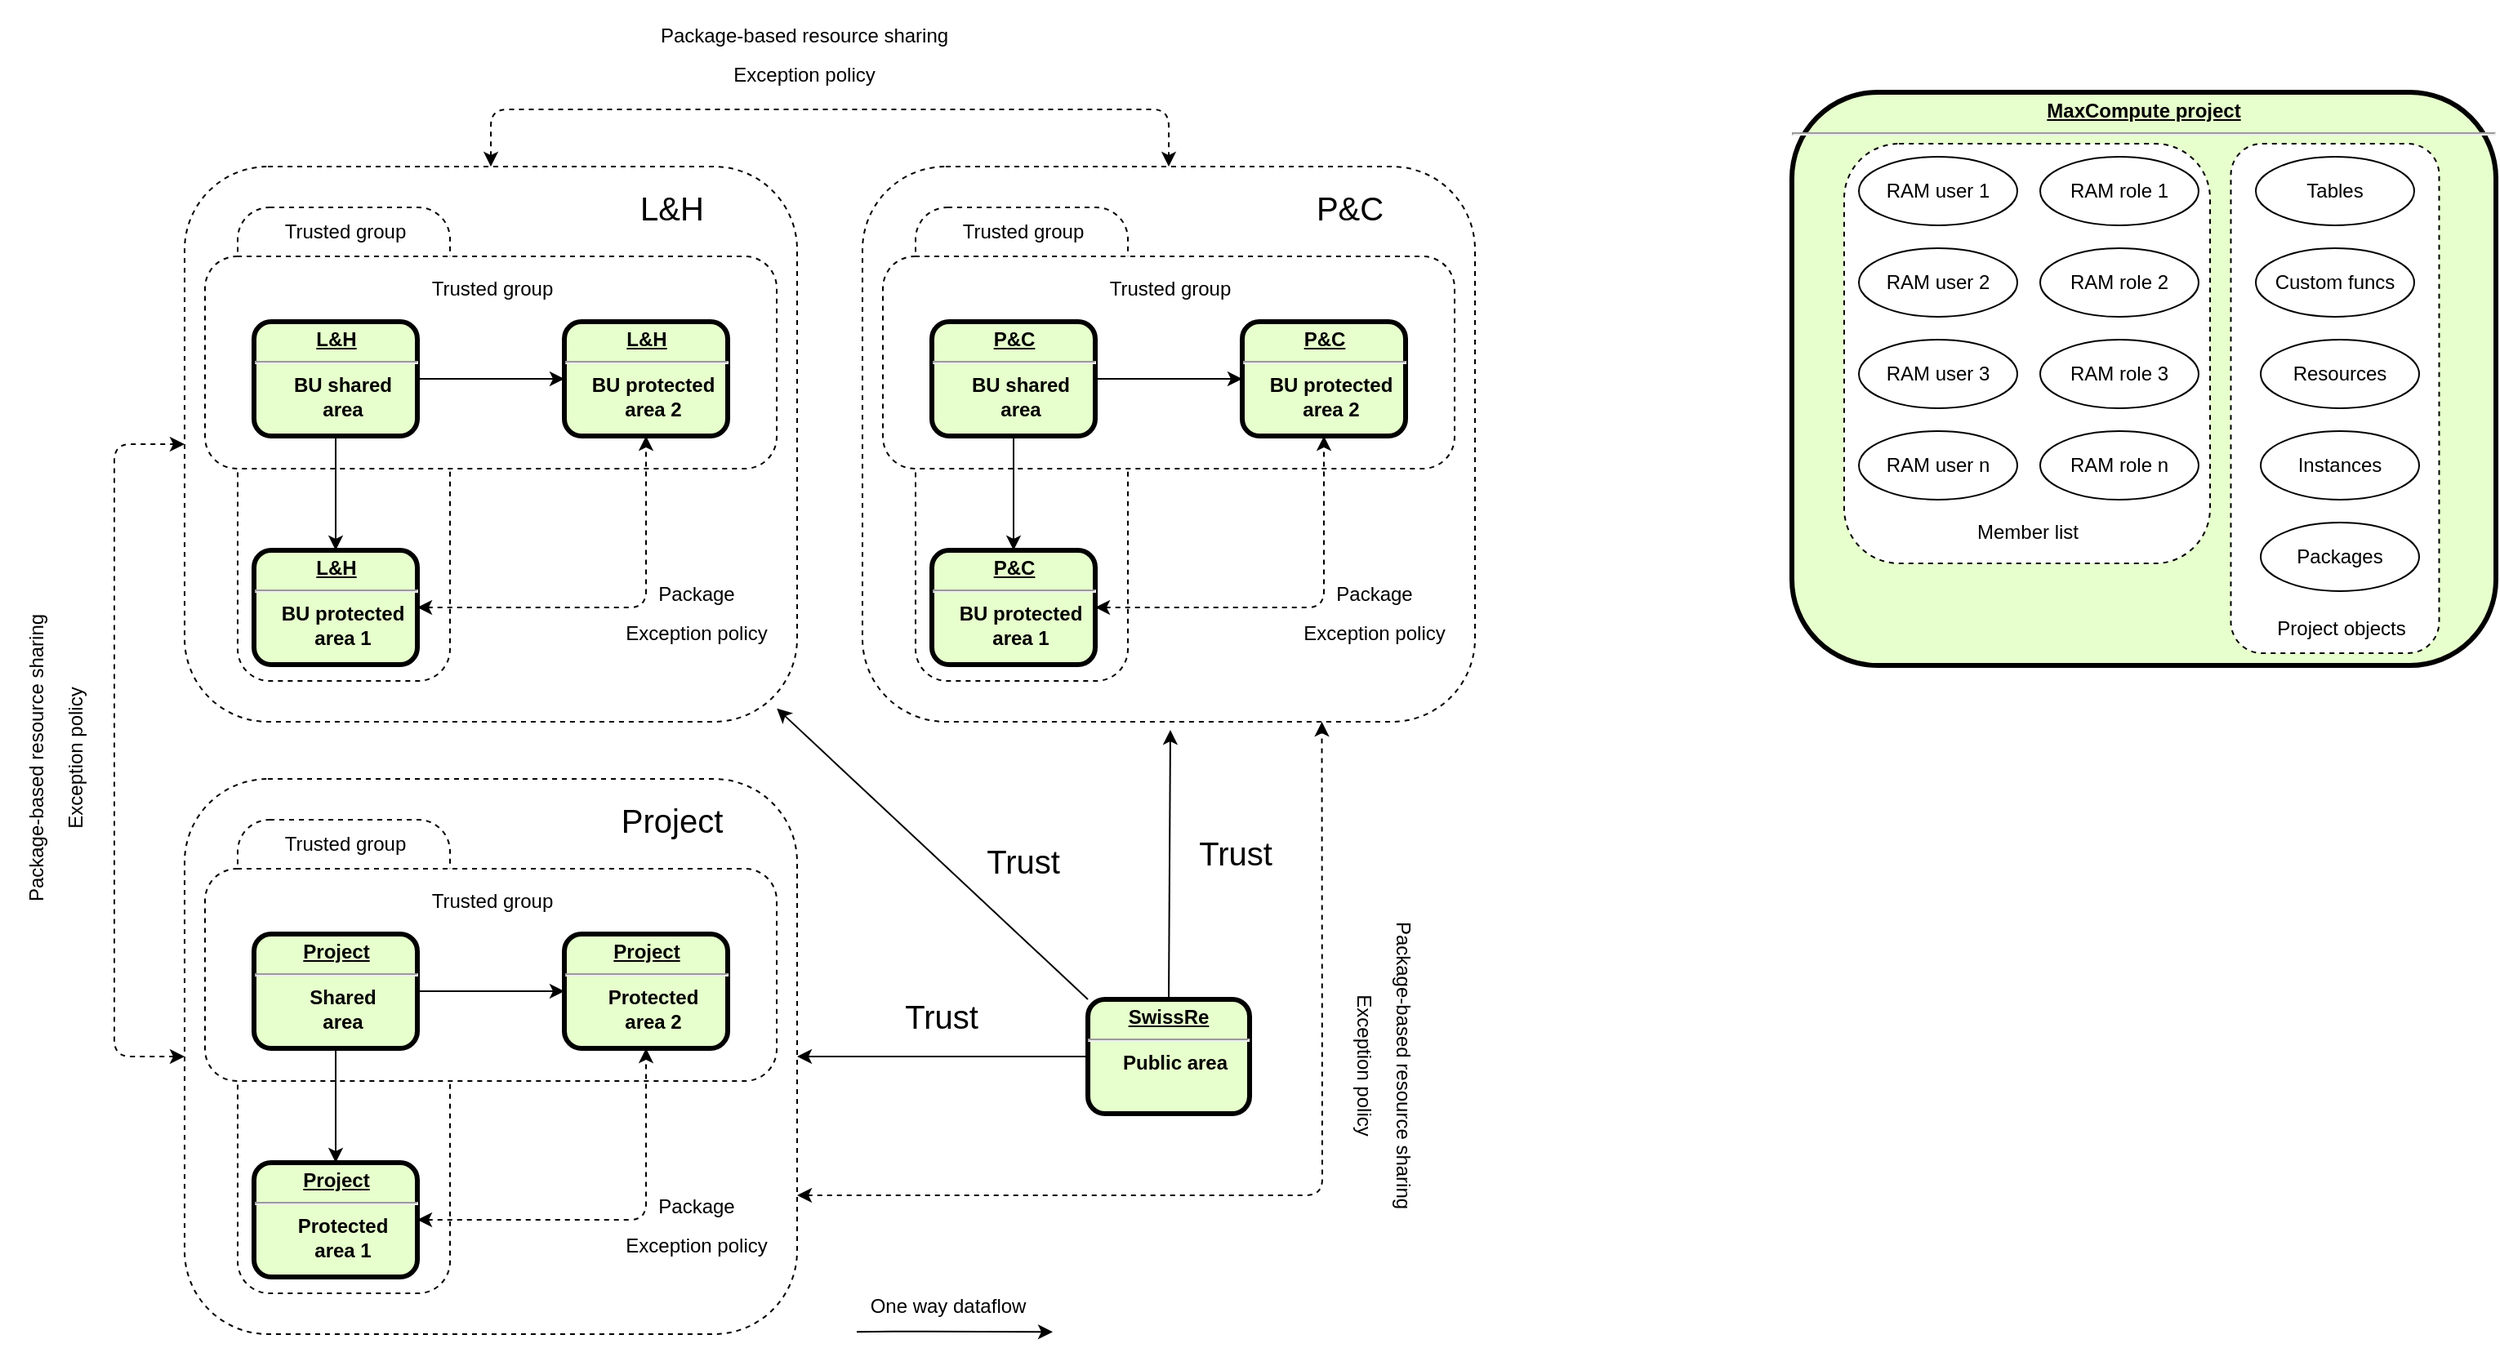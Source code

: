 <mxfile version="14.4.4" type="github">
  <diagram name="Page-1" id="c7558073-3199-34d8-9f00-42111426c3f3">
    <mxGraphModel dx="920" dy="525" grid="0" gridSize="10" guides="1" tooltips="1" connect="1" arrows="1" fold="1" page="1" pageScale="1" pageWidth="826" pageHeight="1169" background="#ffffff" math="0" shadow="0">
      <root>
        <mxCell id="0" />
        <mxCell id="1" parent="0" />
        <mxCell id="zFzPmybtbYSCaZnyCdFx-10" value="&lt;p style=&quot;margin: 0px ; margin-top: 4px ; text-align: center ; text-decoration: underline&quot;&gt;MaxCompute project&lt;/p&gt;&lt;hr&gt;&lt;p style=&quot;margin: 0px ; margin-left: 8px&quot;&gt;&lt;br&gt;&lt;/p&gt;" style="verticalAlign=middle;align=center;overflow=fill;fontSize=12;fontFamily=Helvetica;html=1;rounded=1;fontStyle=1;strokeWidth=3;fillColor=#E6FFCC" vertex="1" parent="1">
          <mxGeometry x="1181" y="460.5" width="431" height="351" as="geometry" />
        </mxCell>
        <mxCell id="zFzPmybtbYSCaZnyCdFx-26" value="" style="rounded=1;whiteSpace=wrap;html=1;dashed=1;" vertex="1" parent="1">
          <mxGeometry x="1449.75" y="492" width="127.5" height="312" as="geometry" />
        </mxCell>
        <mxCell id="zFzPmybtbYSCaZnyCdFx-24" value="" style="rounded=1;whiteSpace=wrap;html=1;dashed=1;" vertex="1" parent="1">
          <mxGeometry x="1213" y="492" width="224" height="257" as="geometry" />
        </mxCell>
        <mxCell id="P1ETKW7xS4ezUGH-ev0N-116" value="" style="rounded=1;whiteSpace=wrap;html=1;dashed=1;" parent="1" vertex="1">
          <mxGeometry x="197" y="506" width="375" height="340" as="geometry" />
        </mxCell>
        <mxCell id="P1ETKW7xS4ezUGH-ev0N-103" value="" style="rounded=1;whiteSpace=wrap;html=1;dashed=1;" parent="1" vertex="1">
          <mxGeometry x="229.5" y="531" width="130" height="290" as="geometry" />
        </mxCell>
        <mxCell id="P1ETKW7xS4ezUGH-ev0N-111" value="" style="rounded=1;whiteSpace=wrap;html=1;dashed=1;" parent="1" vertex="1">
          <mxGeometry x="209.5" y="561" width="350" height="130" as="geometry" />
        </mxCell>
        <mxCell id="P1ETKW7xS4ezUGH-ev0N-105" value="" style="edgeStyle=orthogonalEdgeStyle;rounded=0;orthogonalLoop=1;jettySize=auto;html=1;" parent="1" source="10" target="P1ETKW7xS4ezUGH-ev0N-100" edge="1">
          <mxGeometry relative="1" as="geometry" />
        </mxCell>
        <mxCell id="P1ETKW7xS4ezUGH-ev0N-113" value="" style="edgeStyle=orthogonalEdgeStyle;rounded=0;orthogonalLoop=1;jettySize=auto;html=1;exitX=1;exitY=0.5;exitDx=0;exitDy=0;entryX=0;entryY=0.5;entryDx=0;entryDy=0;" parent="1" source="10" target="P1ETKW7xS4ezUGH-ev0N-102" edge="1">
          <mxGeometry relative="1" as="geometry" />
        </mxCell>
        <mxCell id="10" value="&lt;p style=&quot;margin: 4px 0px 0px ; text-decoration: underline&quot;&gt;&lt;strong&gt;L&amp;amp;H&lt;/strong&gt;&lt;/p&gt;&lt;hr&gt;&lt;p style=&quot;margin: 0px ; margin-left: 8px&quot;&gt;BU shared&lt;/p&gt;&lt;p style=&quot;margin: 0px ; margin-left: 8px&quot;&gt;area&lt;/p&gt;" style="verticalAlign=middle;align=center;overflow=fill;fontSize=12;fontFamily=Helvetica;html=1;rounded=1;fontStyle=1;strokeWidth=3;fillColor=#E6FFCC" parent="1" vertex="1">
          <mxGeometry x="239.5" y="601" width="100" height="70" as="geometry" />
        </mxCell>
        <mxCell id="P1ETKW7xS4ezUGH-ev0N-100" value="&lt;p style=&quot;margin: 0px ; margin-top: 4px ; text-align: center ; text-decoration: underline&quot;&gt;L&amp;amp;H&lt;/p&gt;&lt;hr&gt;&lt;p style=&quot;margin: 0px ; margin-left: 8px&quot;&gt;BU protected&lt;/p&gt;&lt;p style=&quot;margin: 0px ; margin-left: 8px&quot;&gt;area 1&lt;/p&gt;" style="verticalAlign=middle;align=center;overflow=fill;fontSize=12;fontFamily=Helvetica;html=1;rounded=1;fontStyle=1;strokeWidth=3;fillColor=#E6FFCC" parent="1" vertex="1">
          <mxGeometry x="239.5" y="741" width="100" height="70" as="geometry" />
        </mxCell>
        <mxCell id="P1ETKW7xS4ezUGH-ev0N-102" value="&lt;p style=&quot;margin: 0px ; margin-top: 4px ; text-align: center ; text-decoration: underline&quot;&gt;L&amp;amp;H&lt;/p&gt;&lt;hr&gt;&lt;p style=&quot;margin: 0px ; margin-left: 8px&quot;&gt;BU protected&lt;/p&gt;&lt;p style=&quot;margin: 0px ; margin-left: 8px&quot;&gt;area 2&lt;/p&gt;" style="verticalAlign=middle;align=center;overflow=fill;fontSize=12;fontFamily=Helvetica;html=1;rounded=1;fontStyle=1;strokeWidth=3;fillColor=#E6FFCC" parent="1" vertex="1">
          <mxGeometry x="429.5" y="601" width="100" height="70" as="geometry" />
        </mxCell>
        <mxCell id="P1ETKW7xS4ezUGH-ev0N-104" value="Trusted group" style="text;html=1;align=center;verticalAlign=middle;resizable=0;points=[];autosize=1;" parent="1" vertex="1">
          <mxGeometry x="249.5" y="536" width="90" height="20" as="geometry" />
        </mxCell>
        <mxCell id="P1ETKW7xS4ezUGH-ev0N-112" value="Trusted group" style="text;html=1;align=center;verticalAlign=middle;resizable=0;points=[];autosize=1;" parent="1" vertex="1">
          <mxGeometry x="339.5" y="571" width="90" height="20" as="geometry" />
        </mxCell>
        <mxCell id="P1ETKW7xS4ezUGH-ev0N-117" value="L&amp;amp;H" style="text;html=1;align=center;verticalAlign=middle;resizable=0;points=[];autosize=1;strokeWidth=1;fontSize=20;" parent="1" vertex="1">
          <mxGeometry x="469.5" y="516" width="50" height="30" as="geometry" />
        </mxCell>
        <mxCell id="P1ETKW7xS4ezUGH-ev0N-125" value="" style="endArrow=classic;html=1;fontSize=20;" parent="1" edge="1">
          <mxGeometry width="50" height="50" relative="1" as="geometry">
            <mxPoint x="608.5" y="1219.66" as="sourcePoint" />
            <mxPoint x="728.5" y="1219.66" as="targetPoint" />
            <Array as="points">
              <mxPoint x="640.5" y="1219.33" />
            </Array>
          </mxGeometry>
        </mxCell>
        <mxCell id="P1ETKW7xS4ezUGH-ev0N-126" value="&lt;font style=&quot;font-size: 12px&quot;&gt;One way dataflow&lt;/font&gt;" style="text;html=1;align=center;verticalAlign=middle;resizable=0;points=[];autosize=1;fontSize=20;" parent="1" vertex="1">
          <mxGeometry x="611.5" y="1184.66" width="105" height="31" as="geometry" />
        </mxCell>
        <mxCell id="P1ETKW7xS4ezUGH-ev0N-127" value="" style="rounded=1;whiteSpace=wrap;html=1;dashed=1;" parent="1" vertex="1">
          <mxGeometry x="612" y="506" width="375" height="340" as="geometry" />
        </mxCell>
        <mxCell id="P1ETKW7xS4ezUGH-ev0N-128" value="" style="rounded=1;whiteSpace=wrap;html=1;dashed=1;" parent="1" vertex="1">
          <mxGeometry x="644.5" y="531" width="130" height="290" as="geometry" />
        </mxCell>
        <mxCell id="P1ETKW7xS4ezUGH-ev0N-129" value="" style="rounded=1;whiteSpace=wrap;html=1;dashed=1;" parent="1" vertex="1">
          <mxGeometry x="624.5" y="561" width="350" height="130" as="geometry" />
        </mxCell>
        <mxCell id="P1ETKW7xS4ezUGH-ev0N-130" value="" style="edgeStyle=orthogonalEdgeStyle;rounded=0;orthogonalLoop=1;jettySize=auto;html=1;" parent="1" source="P1ETKW7xS4ezUGH-ev0N-132" target="P1ETKW7xS4ezUGH-ev0N-133" edge="1">
          <mxGeometry relative="1" as="geometry" />
        </mxCell>
        <mxCell id="P1ETKW7xS4ezUGH-ev0N-131" value="" style="edgeStyle=orthogonalEdgeStyle;rounded=0;orthogonalLoop=1;jettySize=auto;html=1;exitX=1;exitY=0.5;exitDx=0;exitDy=0;entryX=0;entryY=0.5;entryDx=0;entryDy=0;" parent="1" source="P1ETKW7xS4ezUGH-ev0N-132" target="P1ETKW7xS4ezUGH-ev0N-137" edge="1">
          <mxGeometry relative="1" as="geometry" />
        </mxCell>
        <mxCell id="P1ETKW7xS4ezUGH-ev0N-132" value="&lt;p style=&quot;margin: 4px 0px 0px ; text-decoration: underline&quot;&gt;P&amp;amp;C&lt;/p&gt;&lt;hr&gt;&lt;p style=&quot;margin: 0px ; margin-left: 8px&quot;&gt;BU shared&lt;/p&gt;&lt;p style=&quot;margin: 0px ; margin-left: 8px&quot;&gt;area&lt;/p&gt;" style="verticalAlign=middle;align=center;overflow=fill;fontSize=12;fontFamily=Helvetica;html=1;rounded=1;fontStyle=1;strokeWidth=3;fillColor=#E6FFCC" parent="1" vertex="1">
          <mxGeometry x="654.5" y="601" width="100" height="70" as="geometry" />
        </mxCell>
        <mxCell id="P1ETKW7xS4ezUGH-ev0N-133" value="&lt;p style=&quot;margin: 0px ; margin-top: 4px ; text-align: center ; text-decoration: underline&quot;&gt;P&amp;amp;C&lt;/p&gt;&lt;hr&gt;&lt;p style=&quot;margin: 0px ; margin-left: 8px&quot;&gt;BU protected&lt;/p&gt;&lt;p style=&quot;margin: 0px ; margin-left: 8px&quot;&gt;area 1&lt;/p&gt;" style="verticalAlign=middle;align=center;overflow=fill;fontSize=12;fontFamily=Helvetica;html=1;rounded=1;fontStyle=1;strokeWidth=3;fillColor=#E6FFCC" parent="1" vertex="1">
          <mxGeometry x="654.5" y="741" width="100" height="70" as="geometry" />
        </mxCell>
        <mxCell id="P1ETKW7xS4ezUGH-ev0N-137" value="&lt;p style=&quot;margin: 0px ; margin-top: 4px ; text-align: center ; text-decoration: underline&quot;&gt;P&amp;amp;C&lt;/p&gt;&lt;hr&gt;&lt;p style=&quot;margin: 0px ; margin-left: 8px&quot;&gt;BU protected&lt;/p&gt;&lt;p style=&quot;margin: 0px ; margin-left: 8px&quot;&gt;area 2&lt;/p&gt;" style="verticalAlign=middle;align=center;overflow=fill;fontSize=12;fontFamily=Helvetica;html=1;rounded=1;fontStyle=1;strokeWidth=3;fillColor=#E6FFCC" parent="1" vertex="1">
          <mxGeometry x="844.5" y="601" width="100" height="70" as="geometry" />
        </mxCell>
        <mxCell id="P1ETKW7xS4ezUGH-ev0N-138" value="Trusted group" style="text;html=1;align=center;verticalAlign=middle;resizable=0;points=[];autosize=1;" parent="1" vertex="1">
          <mxGeometry x="664.5" y="536" width="90" height="20" as="geometry" />
        </mxCell>
        <mxCell id="P1ETKW7xS4ezUGH-ev0N-139" value="Trusted group" style="text;html=1;align=center;verticalAlign=middle;resizable=0;points=[];autosize=1;" parent="1" vertex="1">
          <mxGeometry x="754.5" y="571" width="90" height="20" as="geometry" />
        </mxCell>
        <mxCell id="P1ETKW7xS4ezUGH-ev0N-140" value="P&amp;amp;C" style="text;html=1;align=center;verticalAlign=middle;resizable=0;points=[];autosize=1;strokeWidth=1;fontSize=20;" parent="1" vertex="1">
          <mxGeometry x="879.5" y="516" width="60" height="30" as="geometry" />
        </mxCell>
        <mxCell id="P1ETKW7xS4ezUGH-ev0N-142" value="" style="endArrow=classic;html=1;fontSize=20;exitX=0;exitY=0;exitDx=0;exitDy=0;entryX=0.967;entryY=0.976;entryDx=0;entryDy=0;entryPerimeter=0;" parent="1" source="P1ETKW7xS4ezUGH-ev0N-159" target="P1ETKW7xS4ezUGH-ev0N-116" edge="1">
          <mxGeometry width="50" height="50" relative="1" as="geometry">
            <mxPoint x="739.5" y="1001.0" as="sourcePoint" />
            <mxPoint x="649.5" y="931" as="targetPoint" />
          </mxGeometry>
        </mxCell>
        <mxCell id="P1ETKW7xS4ezUGH-ev0N-143" value="" style="rounded=1;whiteSpace=wrap;html=1;dashed=1;" parent="1" vertex="1">
          <mxGeometry x="197" y="881" width="375" height="340" as="geometry" />
        </mxCell>
        <mxCell id="P1ETKW7xS4ezUGH-ev0N-144" value="" style="rounded=1;whiteSpace=wrap;html=1;dashed=1;" parent="1" vertex="1">
          <mxGeometry x="229.5" y="906" width="130" height="290" as="geometry" />
        </mxCell>
        <mxCell id="P1ETKW7xS4ezUGH-ev0N-145" value="" style="rounded=1;whiteSpace=wrap;html=1;dashed=1;" parent="1" vertex="1">
          <mxGeometry x="209.5" y="936" width="350" height="130" as="geometry" />
        </mxCell>
        <mxCell id="P1ETKW7xS4ezUGH-ev0N-146" value="" style="edgeStyle=orthogonalEdgeStyle;rounded=0;orthogonalLoop=1;jettySize=auto;html=1;" parent="1" source="P1ETKW7xS4ezUGH-ev0N-148" target="P1ETKW7xS4ezUGH-ev0N-149" edge="1">
          <mxGeometry relative="1" as="geometry" />
        </mxCell>
        <mxCell id="P1ETKW7xS4ezUGH-ev0N-147" value="" style="edgeStyle=orthogonalEdgeStyle;rounded=0;orthogonalLoop=1;jettySize=auto;html=1;exitX=1;exitY=0.5;exitDx=0;exitDy=0;entryX=0;entryY=0.5;entryDx=0;entryDy=0;" parent="1" source="P1ETKW7xS4ezUGH-ev0N-148" target="P1ETKW7xS4ezUGH-ev0N-153" edge="1">
          <mxGeometry relative="1" as="geometry" />
        </mxCell>
        <mxCell id="P1ETKW7xS4ezUGH-ev0N-148" value="&lt;p style=&quot;margin: 4px 0px 0px ; text-decoration: underline&quot;&gt;Project&lt;/p&gt;&lt;hr&gt;&lt;p style=&quot;margin: 0px ; margin-left: 8px&quot;&gt;Shared&lt;/p&gt;&lt;p style=&quot;margin: 0px ; margin-left: 8px&quot;&gt;area&lt;/p&gt;" style="verticalAlign=middle;align=center;overflow=fill;fontSize=12;fontFamily=Helvetica;html=1;rounded=1;fontStyle=1;strokeWidth=3;fillColor=#E6FFCC" parent="1" vertex="1">
          <mxGeometry x="239.5" y="976" width="100" height="70" as="geometry" />
        </mxCell>
        <mxCell id="P1ETKW7xS4ezUGH-ev0N-149" value="&lt;p style=&quot;margin: 0px ; margin-top: 4px ; text-align: center ; text-decoration: underline&quot;&gt;Project&lt;/p&gt;&lt;hr&gt;&lt;p style=&quot;margin: 0px ; margin-left: 8px&quot;&gt;Protected&lt;/p&gt;&lt;p style=&quot;margin: 0px ; margin-left: 8px&quot;&gt;area 1&lt;/p&gt;" style="verticalAlign=middle;align=center;overflow=fill;fontSize=12;fontFamily=Helvetica;html=1;rounded=1;fontStyle=1;strokeWidth=3;fillColor=#E6FFCC" parent="1" vertex="1">
          <mxGeometry x="239.5" y="1116" width="100" height="70" as="geometry" />
        </mxCell>
        <mxCell id="P1ETKW7xS4ezUGH-ev0N-153" value="&lt;p style=&quot;margin: 0px ; margin-top: 4px ; text-align: center ; text-decoration: underline&quot;&gt;Project&lt;/p&gt;&lt;hr&gt;&lt;p style=&quot;margin: 0px ; margin-left: 8px&quot;&gt;Protected&lt;/p&gt;&lt;p style=&quot;margin: 0px ; margin-left: 8px&quot;&gt;area 2&lt;/p&gt;" style="verticalAlign=middle;align=center;overflow=fill;fontSize=12;fontFamily=Helvetica;html=1;rounded=1;fontStyle=1;strokeWidth=3;fillColor=#E6FFCC" parent="1" vertex="1">
          <mxGeometry x="429.5" y="976" width="100" height="70" as="geometry" />
        </mxCell>
        <mxCell id="P1ETKW7xS4ezUGH-ev0N-154" value="Trusted group" style="text;html=1;align=center;verticalAlign=middle;resizable=0;points=[];autosize=1;" parent="1" vertex="1">
          <mxGeometry x="249.5" y="911" width="90" height="20" as="geometry" />
        </mxCell>
        <mxCell id="P1ETKW7xS4ezUGH-ev0N-155" value="Trusted group" style="text;html=1;align=center;verticalAlign=middle;resizable=0;points=[];autosize=1;" parent="1" vertex="1">
          <mxGeometry x="339.5" y="946" width="90" height="20" as="geometry" />
        </mxCell>
        <mxCell id="P1ETKW7xS4ezUGH-ev0N-156" value="Project" style="text;html=1;align=center;verticalAlign=middle;resizable=0;points=[];autosize=1;strokeWidth=1;fontSize=20;" parent="1" vertex="1">
          <mxGeometry x="454.5" y="891" width="80" height="30" as="geometry" />
        </mxCell>
        <mxCell id="P1ETKW7xS4ezUGH-ev0N-159" value="&lt;p style=&quot;margin: 0px ; margin-top: 4px ; text-align: center ; text-decoration: underline&quot;&gt;SwissRe&lt;/p&gt;&lt;hr&gt;&lt;p style=&quot;margin: 0px ; margin-left: 8px&quot;&gt;Public area&lt;/p&gt;" style="verticalAlign=middle;align=center;overflow=fill;fontSize=12;fontFamily=Helvetica;html=1;rounded=1;fontStyle=1;strokeWidth=3;fillColor=#E6FFCC" parent="1" vertex="1">
          <mxGeometry x="750" y="1016" width="99" height="70" as="geometry" />
        </mxCell>
        <mxCell id="P1ETKW7xS4ezUGH-ev0N-160" value="" style="endArrow=classic;html=1;fontSize=20;exitX=0.5;exitY=0;exitDx=0;exitDy=0;" parent="1" source="P1ETKW7xS4ezUGH-ev0N-159" edge="1">
          <mxGeometry width="50" height="50" relative="1" as="geometry">
            <mxPoint x="854.87" y="999.16" as="sourcePoint" />
            <mxPoint x="800.5" y="851" as="targetPoint" />
          </mxGeometry>
        </mxCell>
        <mxCell id="P1ETKW7xS4ezUGH-ev0N-161" value="" style="endArrow=classic;html=1;fontSize=20;exitX=0;exitY=0.5;exitDx=0;exitDy=0;entryX=1;entryY=0.5;entryDx=0;entryDy=0;" parent="1" source="P1ETKW7xS4ezUGH-ev0N-159" target="P1ETKW7xS4ezUGH-ev0N-143" edge="1">
          <mxGeometry width="50" height="50" relative="1" as="geometry">
            <mxPoint x="809.5" y="1026" as="sourcePoint" />
            <mxPoint x="810.5" y="861" as="targetPoint" />
          </mxGeometry>
        </mxCell>
        <mxCell id="P1ETKW7xS4ezUGH-ev0N-162" value="Trust" style="text;html=1;align=center;verticalAlign=middle;resizable=0;points=[];autosize=1;fontSize=20;" parent="1" vertex="1">
          <mxGeometry x="809.5" y="911" width="60" height="30" as="geometry" />
        </mxCell>
        <mxCell id="P1ETKW7xS4ezUGH-ev0N-163" value="Trust" style="text;html=1;align=center;verticalAlign=middle;resizable=0;points=[];autosize=1;fontSize=20;" parent="1" vertex="1">
          <mxGeometry x="679.5" y="916" width="60" height="30" as="geometry" />
        </mxCell>
        <mxCell id="P1ETKW7xS4ezUGH-ev0N-164" value="Trust" style="text;html=1;align=center;verticalAlign=middle;resizable=0;points=[];autosize=1;fontSize=20;" parent="1" vertex="1">
          <mxGeometry x="629.5" y="1011" width="60" height="30" as="geometry" />
        </mxCell>
        <mxCell id="P1ETKW7xS4ezUGH-ev0N-166" value="&lt;font style=&quot;font-size: 12px&quot;&gt;Package-based resource sharing&lt;br&gt;Exception policy&lt;/font&gt;" style="text;html=1;align=center;verticalAlign=middle;resizable=0;points=[];autosize=1;fontSize=20;" parent="1" vertex="1">
          <mxGeometry x="481" y="404" width="190" height="60" as="geometry" />
        </mxCell>
        <mxCell id="P1ETKW7xS4ezUGH-ev0N-168" value="&lt;font style=&quot;font-size: 12px&quot;&gt;Package&lt;br&gt;Exception policy&lt;/font&gt;" style="text;html=1;align=center;verticalAlign=middle;resizable=0;points=[];autosize=1;fontSize=20;" parent="1" vertex="1">
          <mxGeometry x="459.5" y="746" width="100" height="60" as="geometry" />
        </mxCell>
        <mxCell id="P1ETKW7xS4ezUGH-ev0N-170" value="" style="endArrow=classic;startArrow=classic;html=1;dashed=1;fontSize=20;exitX=0.5;exitY=0;exitDx=0;exitDy=0;entryX=0.5;entryY=0;entryDx=0;entryDy=0;" parent="1" source="P1ETKW7xS4ezUGH-ev0N-116" target="P1ETKW7xS4ezUGH-ev0N-127" edge="1">
          <mxGeometry width="50" height="50" relative="1" as="geometry">
            <mxPoint x="289.5" y="471" as="sourcePoint" />
            <mxPoint x="339.5" y="421" as="targetPoint" />
            <Array as="points">
              <mxPoint x="384.5" y="471" />
              <mxPoint x="589.5" y="471" />
              <mxPoint x="799.5" y="471" />
            </Array>
          </mxGeometry>
        </mxCell>
        <mxCell id="P1ETKW7xS4ezUGH-ev0N-173" value="" style="endArrow=classic;startArrow=classic;html=1;dashed=1;fontSize=20;exitX=1;exitY=0.5;exitDx=0;exitDy=0;entryX=0.5;entryY=1;entryDx=0;entryDy=0;" parent="1" source="P1ETKW7xS4ezUGH-ev0N-100" target="P1ETKW7xS4ezUGH-ev0N-102" edge="1">
          <mxGeometry width="50" height="50" relative="1" as="geometry">
            <mxPoint x="394.5" y="516" as="sourcePoint" />
            <mxPoint x="809.5" y="516" as="targetPoint" />
            <Array as="points">
              <mxPoint x="479.5" y="776" />
            </Array>
          </mxGeometry>
        </mxCell>
        <mxCell id="P1ETKW7xS4ezUGH-ev0N-175" value="&lt;font style=&quot;font-size: 12px&quot;&gt;Package&lt;br&gt;Exception policy&lt;/font&gt;" style="text;html=1;align=center;verticalAlign=middle;resizable=0;points=[];autosize=1;fontSize=20;" parent="1" vertex="1">
          <mxGeometry x="874.5" y="746" width="100" height="60" as="geometry" />
        </mxCell>
        <mxCell id="P1ETKW7xS4ezUGH-ev0N-176" value="" style="endArrow=classic;startArrow=classic;html=1;dashed=1;fontSize=20;exitX=1;exitY=0.5;exitDx=0;exitDy=0;entryX=0.5;entryY=1;entryDx=0;entryDy=0;" parent="1" edge="1">
          <mxGeometry width="50" height="50" relative="1" as="geometry">
            <mxPoint x="754.5" y="776" as="sourcePoint" />
            <mxPoint x="894.5" y="671" as="targetPoint" />
            <Array as="points">
              <mxPoint x="894.5" y="776" />
            </Array>
          </mxGeometry>
        </mxCell>
        <mxCell id="P1ETKW7xS4ezUGH-ev0N-177" value="&lt;font style=&quot;font-size: 12px&quot;&gt;Package&lt;br&gt;Exception policy&lt;/font&gt;" style="text;html=1;align=center;verticalAlign=middle;resizable=0;points=[];autosize=1;fontSize=20;" parent="1" vertex="1">
          <mxGeometry x="459.5" y="1121" width="100" height="60" as="geometry" />
        </mxCell>
        <mxCell id="P1ETKW7xS4ezUGH-ev0N-178" value="" style="endArrow=classic;startArrow=classic;html=1;dashed=1;fontSize=20;exitX=1;exitY=0.5;exitDx=0;exitDy=0;entryX=0.5;entryY=1;entryDx=0;entryDy=0;" parent="1" edge="1">
          <mxGeometry width="50" height="50" relative="1" as="geometry">
            <mxPoint x="339.5" y="1151" as="sourcePoint" />
            <mxPoint x="479.5" y="1046" as="targetPoint" />
            <Array as="points">
              <mxPoint x="479.5" y="1151" />
            </Array>
          </mxGeometry>
        </mxCell>
        <mxCell id="P1ETKW7xS4ezUGH-ev0N-179" value="" style="endArrow=classic;startArrow=classic;html=1;dashed=1;fontSize=20;entryX=0.75;entryY=1;entryDx=0;entryDy=0;exitX=1;exitY=0.75;exitDx=0;exitDy=0;" parent="1" source="P1ETKW7xS4ezUGH-ev0N-143" target="P1ETKW7xS4ezUGH-ev0N-127" edge="1">
          <mxGeometry width="50" height="50" relative="1" as="geometry">
            <mxPoint x="655.5" y="1100" as="sourcePoint" />
            <mxPoint x="809.5" y="516" as="targetPoint" />
            <Array as="points">
              <mxPoint x="893.5" y="1136" />
            </Array>
          </mxGeometry>
        </mxCell>
        <mxCell id="P1ETKW7xS4ezUGH-ev0N-181" value="&lt;font style=&quot;font-size: 12px&quot;&gt;Package-based resource sharing&lt;br&gt;Exception policy&lt;/font&gt;" style="text;html=1;align=center;verticalAlign=middle;resizable=0;points=[];autosize=1;fontSize=20;rotation=90;" parent="1" vertex="1">
          <mxGeometry x="840" y="1026" width="190" height="60" as="geometry" />
        </mxCell>
        <mxCell id="P1ETKW7xS4ezUGH-ev0N-185" value="" style="endArrow=classic;startArrow=classic;html=1;dashed=1;fontSize=20;exitX=0;exitY=0.5;exitDx=0;exitDy=0;entryX=0;entryY=0.5;entryDx=0;entryDy=0;" parent="1" source="P1ETKW7xS4ezUGH-ev0N-143" target="P1ETKW7xS4ezUGH-ev0N-116" edge="1">
          <mxGeometry width="50" height="50" relative="1" as="geometry">
            <mxPoint x="-205.5" y="488.5" as="sourcePoint" />
            <mxPoint x="209.5" y="488.5" as="targetPoint" />
            <Array as="points">
              <mxPoint x="154" y="1051" />
              <mxPoint x="154" y="676" />
            </Array>
          </mxGeometry>
        </mxCell>
        <mxCell id="P1ETKW7xS4ezUGH-ev0N-186" value="&lt;font style=&quot;font-size: 12px&quot;&gt;Package-based resource sharing&lt;br&gt;Exception policy&lt;/font&gt;" style="text;html=1;align=center;verticalAlign=middle;resizable=0;points=[];autosize=1;fontSize=20;rotation=-90;" parent="1" vertex="1">
          <mxGeometry x="19.5" y="839" width="190" height="60" as="geometry" />
        </mxCell>
        <mxCell id="zFzPmybtbYSCaZnyCdFx-11" value="RAM user 3" style="ellipse;whiteSpace=wrap;html=1;" vertex="1" parent="1">
          <mxGeometry x="1222" y="612" width="97" height="42" as="geometry" />
        </mxCell>
        <mxCell id="zFzPmybtbYSCaZnyCdFx-12" value="RAM user 2" style="ellipse;whiteSpace=wrap;html=1;" vertex="1" parent="1">
          <mxGeometry x="1222" y="556" width="97" height="42" as="geometry" />
        </mxCell>
        <mxCell id="zFzPmybtbYSCaZnyCdFx-13" value="RAM user 1" style="ellipse;whiteSpace=wrap;html=1;" vertex="1" parent="1">
          <mxGeometry x="1222" y="500" width="97" height="42" as="geometry" />
        </mxCell>
        <mxCell id="zFzPmybtbYSCaZnyCdFx-14" value="RAM role 3" style="ellipse;whiteSpace=wrap;html=1;" vertex="1" parent="1">
          <mxGeometry x="1333" y="612" width="97" height="42" as="geometry" />
        </mxCell>
        <mxCell id="zFzPmybtbYSCaZnyCdFx-15" value="RAM role 2" style="ellipse;whiteSpace=wrap;html=1;" vertex="1" parent="1">
          <mxGeometry x="1333" y="556" width="97" height="42" as="geometry" />
        </mxCell>
        <mxCell id="zFzPmybtbYSCaZnyCdFx-16" value="RAM role 1" style="ellipse;whiteSpace=wrap;html=1;" vertex="1" parent="1">
          <mxGeometry x="1333" y="500" width="97" height="42" as="geometry" />
        </mxCell>
        <mxCell id="zFzPmybtbYSCaZnyCdFx-17" value="RAM user n" style="ellipse;whiteSpace=wrap;html=1;" vertex="1" parent="1">
          <mxGeometry x="1222" y="668" width="97" height="42" as="geometry" />
        </mxCell>
        <mxCell id="zFzPmybtbYSCaZnyCdFx-18" value="RAM role n" style="ellipse;whiteSpace=wrap;html=1;" vertex="1" parent="1">
          <mxGeometry x="1333" y="668" width="97" height="42" as="geometry" />
        </mxCell>
        <mxCell id="zFzPmybtbYSCaZnyCdFx-19" value="Tables" style="ellipse;whiteSpace=wrap;html=1;" vertex="1" parent="1">
          <mxGeometry x="1465" y="500" width="97" height="42" as="geometry" />
        </mxCell>
        <mxCell id="zFzPmybtbYSCaZnyCdFx-20" value="Custom funcs" style="ellipse;whiteSpace=wrap;html=1;" vertex="1" parent="1">
          <mxGeometry x="1465" y="556" width="97" height="42" as="geometry" />
        </mxCell>
        <mxCell id="zFzPmybtbYSCaZnyCdFx-21" value="Resources" style="ellipse;whiteSpace=wrap;html=1;" vertex="1" parent="1">
          <mxGeometry x="1468" y="612" width="97" height="42" as="geometry" />
        </mxCell>
        <mxCell id="zFzPmybtbYSCaZnyCdFx-22" value="Instances" style="ellipse;whiteSpace=wrap;html=1;" vertex="1" parent="1">
          <mxGeometry x="1468" y="668" width="97" height="42" as="geometry" />
        </mxCell>
        <mxCell id="zFzPmybtbYSCaZnyCdFx-23" value="Packages" style="ellipse;whiteSpace=wrap;html=1;" vertex="1" parent="1">
          <mxGeometry x="1468" y="724" width="97" height="42" as="geometry" />
        </mxCell>
        <mxCell id="zFzPmybtbYSCaZnyCdFx-25" value="Member list" style="text;html=1;align=center;verticalAlign=middle;resizable=0;points=[];autosize=1;" vertex="1" parent="1">
          <mxGeometry x="1289" y="721" width="72" height="18" as="geometry" />
        </mxCell>
        <mxCell id="zFzPmybtbYSCaZnyCdFx-27" value="Project objects" style="text;html=1;align=center;verticalAlign=middle;resizable=0;points=[];autosize=1;" vertex="1" parent="1">
          <mxGeometry x="1472" y="780" width="89" height="18" as="geometry" />
        </mxCell>
      </root>
    </mxGraphModel>
  </diagram>
</mxfile>
